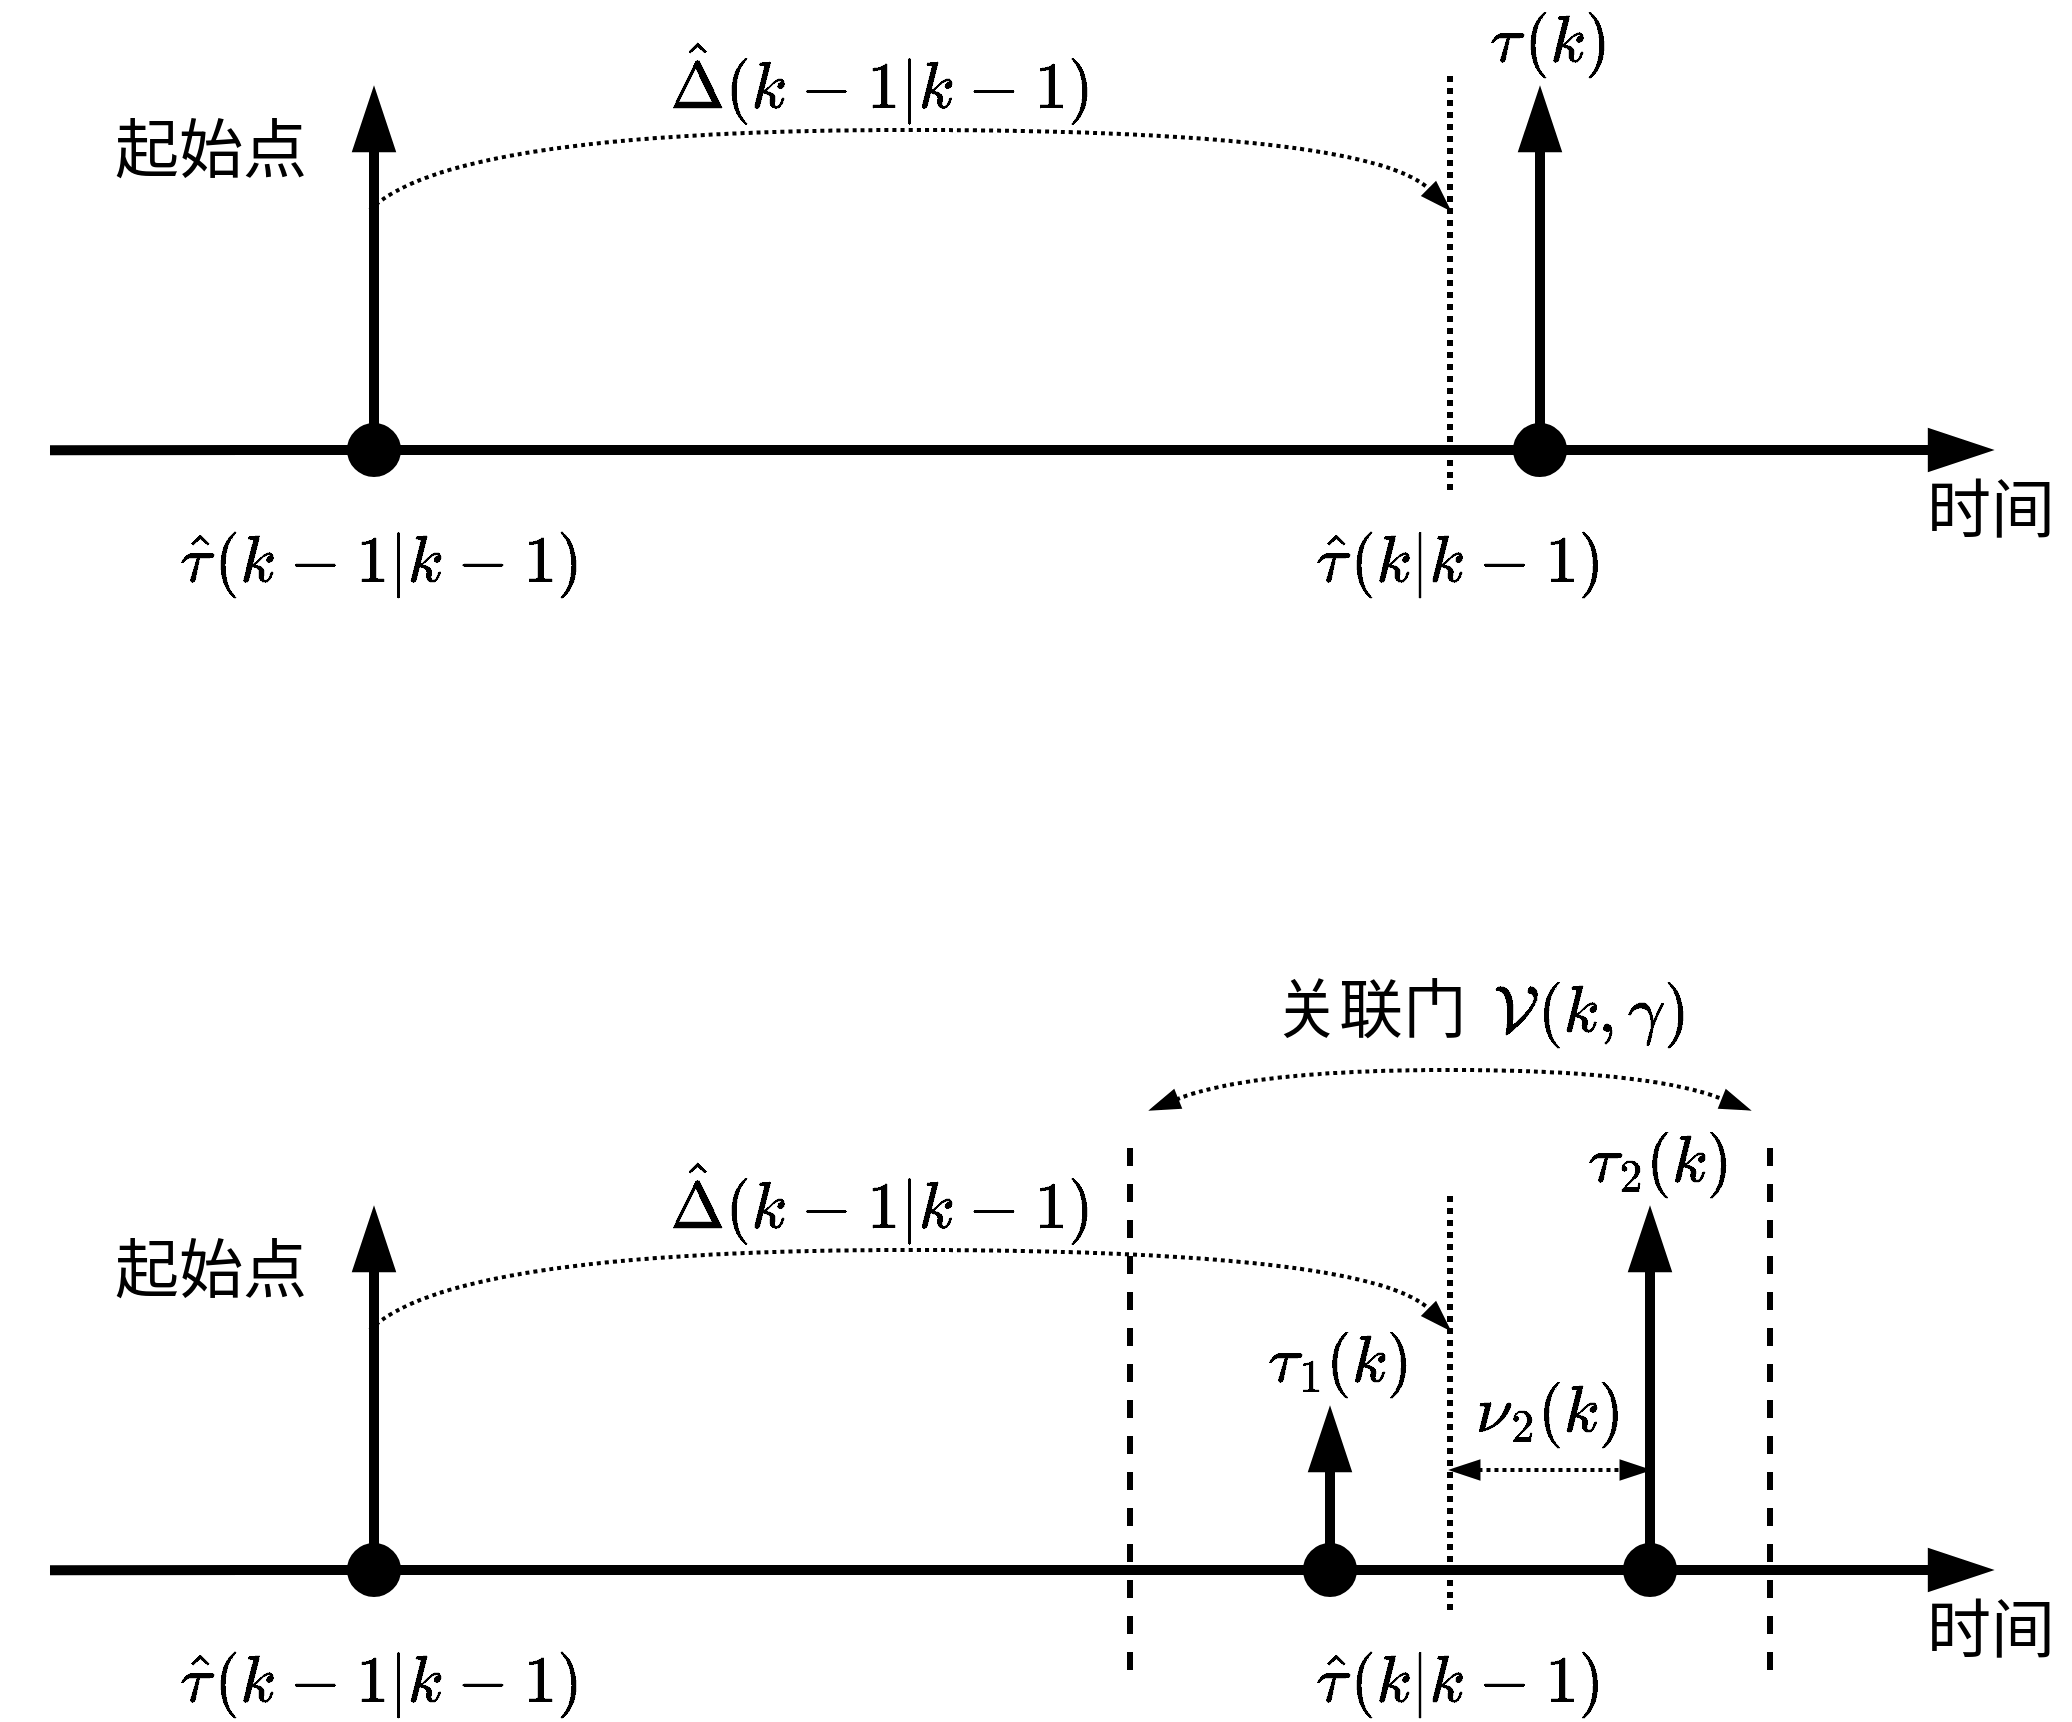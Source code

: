 <mxfile version="18.0.6" type="device"><diagram id="lHaKCPh-jEG5aPUYrFjc" name="第 1 页"><mxGraphModel dx="1455" dy="1034" grid="1" gridSize="10" guides="1" tooltips="1" connect="1" arrows="1" fold="1" page="0" pageScale="1" pageWidth="827" pageHeight="1169" math="1" shadow="0"><root><mxCell id="0"/><mxCell id="1" parent="0"/><mxCell id="0-2OGUaKQPCb4iiUYmtM-13" value="" style="endArrow=blockThin;html=1;rounded=0;sketch=0;strokeColor=#000000;strokeWidth=5;endFill=1;endSize=18;fontSize=32;fontFamily=微软雅黑;" parent="1" edge="1"><mxGeometry width="50" height="50" relative="1" as="geometry"><mxPoint x="200" y="1180.07" as="sourcePoint"/><mxPoint x="1170" y="1180" as="targetPoint"/></mxGeometry></mxCell><mxCell id="0-2OGUaKQPCb4iiUYmtM-14" value="" style="endArrow=blockThin;html=1;rounded=0;sketch=0;endSize=18;strokeColor=#000000;strokeWidth=5;startArrow=oval;startFill=1;startSize=22;endFill=1;fontSize=32;fontFamily=微软雅黑;" parent="1" edge="1"><mxGeometry width="50" height="50" relative="1" as="geometry"><mxPoint x="362" y="1180" as="sourcePoint"/><mxPoint x="362" y="1000" as="targetPoint"/></mxGeometry></mxCell><mxCell id="0-2OGUaKQPCb4iiUYmtM-15" value="" style="endArrow=blockThin;html=1;rounded=0;sketch=0;endSize=18;strokeColor=#000000;strokeWidth=5;startArrow=oval;startFill=1;startSize=22;endFill=1;fontSize=32;fontFamily=微软雅黑;" parent="1" edge="1"><mxGeometry width="50" height="50" relative="1" as="geometry"><mxPoint x="1000" y="1180" as="sourcePoint"/><mxPoint x="1000" y="1000" as="targetPoint"/></mxGeometry></mxCell><mxCell id="0-2OGUaKQPCb4iiUYmtM-16" value="" style="endArrow=blockThin;html=1;rounded=0;sketch=0;endSize=18;strokeColor=#000000;strokeWidth=5;startArrow=oval;startFill=1;startSize=22;endFill=1;fontSize=32;fontFamily=微软雅黑;" parent="1" edge="1"><mxGeometry width="50" height="50" relative="1" as="geometry"><mxPoint x="840" y="1180" as="sourcePoint"/><mxPoint x="840" y="1100" as="targetPoint"/></mxGeometry></mxCell><mxCell id="0-2OGUaKQPCb4iiUYmtM-17" value="&lt;font style=&quot;font-size: 32px;&quot;&gt;时间&lt;/font&gt;" style="text;html=1;align=center;verticalAlign=middle;resizable=0;points=[];autosize=1;strokeColor=none;fillColor=none;fontSize=32;fontFamily=微软雅黑;" parent="1" vertex="1"><mxGeometry x="1130" y="1190" width="80" height="40" as="geometry"/></mxCell><mxCell id="0-2OGUaKQPCb4iiUYmtM-18" value="" style="endArrow=none;html=1;rounded=1;sketch=0;fontFamily=微软雅黑;fontSize=32;startSize=22;endSize=18;strokeColor=#000000;strokeWidth=3;dashed=1;dashPattern=1 1;" parent="1" edge="1"><mxGeometry width="50" height="50" relative="1" as="geometry"><mxPoint x="900" y="1200" as="sourcePoint"/><mxPoint x="900" y="990" as="targetPoint"/></mxGeometry></mxCell><mxCell id="0-2OGUaKQPCb4iiUYmtM-19" value="" style="endArrow=none;html=1;sketch=0;fontFamily=微软雅黑;fontSize=32;startSize=22;endSize=18;strokeColor=#000000;strokeWidth=3;dashed=1;jumpSize=5;rounded=1;fixDash=0;snapToPoint=0;bendable=1;noJump=0;flowAnimation=0;ignoreEdge=0;orthogonalLoop=0;orthogonal=0;comic=0;enumerate=0;arcSize=20;jumpStyle=none;" parent="1" edge="1"><mxGeometry width="50" height="50" relative="1" as="geometry"><mxPoint x="1060" y="1230" as="sourcePoint"/><mxPoint x="1060" y="960" as="targetPoint"/></mxGeometry></mxCell><mxCell id="0-2OGUaKQPCb4iiUYmtM-20" value="" style="endArrow=none;html=1;sketch=0;fontFamily=微软雅黑;fontSize=32;startSize=22;endSize=18;strokeColor=#000000;strokeWidth=3;dashed=1;jumpSize=5;rounded=1;fixDash=0;snapToPoint=0;bendable=1;noJump=0;flowAnimation=0;ignoreEdge=0;orthogonalLoop=0;orthogonal=0;comic=0;enumerate=0;arcSize=20;jumpStyle=none;" parent="1" edge="1"><mxGeometry width="50" height="50" relative="1" as="geometry"><mxPoint x="740" y="1230" as="sourcePoint"/><mxPoint x="740.0" y="960" as="targetPoint"/></mxGeometry></mxCell><mxCell id="0-2OGUaKQPCb4iiUYmtM-21" value="" style="endArrow=blockThin;startArrow=blockThin;html=1;rounded=1;dashed=1;sketch=0;fontFamily=微软雅黑;fontSize=32;startSize=10;endSize=10;strokeColor=#000000;strokeWidth=2;endFill=1;startFill=1;dashPattern=1 1;" parent="1" edge="1"><mxGeometry width="50" height="50" relative="1" as="geometry"><mxPoint x="900" y="1130" as="sourcePoint"/><mxPoint x="1000" y="1130" as="targetPoint"/></mxGeometry></mxCell><mxCell id="0-2OGUaKQPCb4iiUYmtM-22" value="" style="curved=1;endArrow=blockThin;html=1;rounded=1;dashed=1;dashPattern=1 1;sketch=0;fontFamily=微软雅黑;fontSize=32;startSize=10;endSize=10;strokeColor=#000000;strokeWidth=2;endFill=1;" parent="1" edge="1"><mxGeometry width="50" height="50" relative="1" as="geometry"><mxPoint x="360" y="1060" as="sourcePoint"/><mxPoint x="900" y="1060" as="targetPoint"/><Array as="points"><mxPoint x="400" y="1020"/><mxPoint x="860" y="1020"/></Array></mxGeometry></mxCell><mxCell id="0-2OGUaKQPCb4iiUYmtM-23" value="" style="curved=1;endArrow=blockThin;html=1;rounded=1;dashed=1;dashPattern=1 1;sketch=0;fontFamily=微软雅黑;fontSize=32;startSize=10;endSize=10;strokeColor=#000000;strokeWidth=2;startArrow=blockThin;startFill=1;endFill=1;" parent="1" edge="1"><mxGeometry width="50" height="50" relative="1" as="geometry"><mxPoint x="750" y="950" as="sourcePoint"/><mxPoint x="1050" y="950" as="targetPoint"/><Array as="points"><mxPoint x="800" y="930"/><mxPoint x="1000" y="930"/></Array></mxGeometry></mxCell><mxCell id="0-2OGUaKQPCb4iiUYmtM-25" value="&lt;font style=&quot;font-size: 32px;&quot;&gt;起始点&lt;/font&gt;" style="text;html=1;align=center;verticalAlign=middle;resizable=0;points=[];autosize=1;strokeColor=none;fillColor=none;fontFamily=微软雅黑;fontSize=32;" parent="1" vertex="1"><mxGeometry x="225" y="1010" width="110" height="40" as="geometry"/></mxCell><mxCell id="0-2OGUaKQPCb4iiUYmtM-26" value="&lt;span style=&quot;font-size: 32px; text-align: left;&quot;&gt;$$ \hat{\Delta}(k-1|k-1) $$&lt;/span&gt;" style="text;html=1;align=center;verticalAlign=middle;resizable=0;points=[];autosize=1;strokeColor=none;fillColor=none;fontSize=32;fontFamily=微软雅黑;fontColor=default;" parent="1" vertex="1"><mxGeometry x="345" y="975" width="540" height="40" as="geometry"/></mxCell><mxCell id="0-2OGUaKQPCb4iiUYmtM-27" value="$$ \mathcal{V}(k,\gamma) $$" style="text;html=1;align=center;verticalAlign=middle;resizable=0;points=[];autosize=1;strokeColor=none;fillColor=none;fontSize=32;fontFamily=微软雅黑;fontColor=default;" parent="1" vertex="1"><mxGeometry x="740" y="880" width="460" height="40" as="geometry"/></mxCell><mxCell id="0-2OGUaKQPCb4iiUYmtM-28" value="$$ \hat{\tau}(k | k-1)$$" style="text;html=1;align=center;verticalAlign=middle;resizable=0;points=[];autosize=1;strokeColor=none;fillColor=none;fontSize=32;fontFamily=微软雅黑;fontColor=default;" parent="1" vertex="1"><mxGeometry x="720" y="1215" width="370" height="40" as="geometry"/></mxCell><mxCell id="0-2OGUaKQPCb4iiUYmtM-29" value="$$ \hat{\tau}(k-1|k-1)$$" style="text;html=1;align=center;verticalAlign=middle;resizable=0;points=[];autosize=1;strokeColor=none;fillColor=none;fontSize=32;fontFamily=微软雅黑;fontColor=default;" parent="1" vertex="1"><mxGeometry x="175" y="1215" width="380" height="40" as="geometry"/></mxCell><mxCell id="0-2OGUaKQPCb4iiUYmtM-30" value="$$\nu_{2}(k)$$" style="text;html=1;align=center;verticalAlign=middle;resizable=0;points=[];autosize=1;strokeColor=none;fillColor=none;fontSize=32;fontFamily=微软雅黑;fontColor=default;" parent="1" vertex="1"><mxGeometry x="830" y="1080" width="240" height="40" as="geometry"/></mxCell><mxCell id="0-2OGUaKQPCb4iiUYmtM-31" value="$$\tau_{1}(k)$$" style="text;html=1;align=center;verticalAlign=middle;resizable=0;points=[];autosize=1;strokeColor=none;fillColor=none;fontSize=32;fontFamily=微软雅黑;fontColor=default;" parent="1" vertex="1"><mxGeometry x="725" y="1055" width="240" height="40" as="geometry"/></mxCell><mxCell id="0-2OGUaKQPCb4iiUYmtM-33" value="$$\tau_2(k)$$" style="text;html=1;align=center;verticalAlign=middle;resizable=0;points=[];autosize=1;strokeColor=none;fillColor=none;fontSize=32;fontFamily=微软雅黑;fontColor=default;" parent="1" vertex="1"><mxGeometry x="890" y="955" width="230" height="40" as="geometry"/></mxCell><mxCell id="0-2OGUaKQPCb4iiUYmtM-34" value="" style="endArrow=blockThin;html=1;rounded=0;sketch=0;strokeColor=#000000;strokeWidth=5;endFill=1;endSize=18;fontSize=32;fontFamily=微软雅黑;" parent="1" edge="1"><mxGeometry width="50" height="50" relative="1" as="geometry"><mxPoint x="200" y="620.07" as="sourcePoint"/><mxPoint x="1170" y="620" as="targetPoint"/></mxGeometry></mxCell><mxCell id="0-2OGUaKQPCb4iiUYmtM-35" value="" style="endArrow=blockThin;html=1;rounded=0;sketch=0;endSize=18;strokeColor=#000000;strokeWidth=5;startArrow=oval;startFill=1;startSize=22;endFill=1;fontSize=32;fontFamily=微软雅黑;" parent="1" edge="1"><mxGeometry width="50" height="50" relative="1" as="geometry"><mxPoint x="362" y="620" as="sourcePoint"/><mxPoint x="362" y="440" as="targetPoint"/></mxGeometry></mxCell><mxCell id="0-2OGUaKQPCb4iiUYmtM-36" value="" style="endArrow=blockThin;html=1;rounded=0;sketch=0;endSize=18;strokeColor=#000000;strokeWidth=5;startArrow=oval;startFill=1;startSize=22;endFill=1;fontSize=32;fontFamily=微软雅黑;" parent="1" edge="1"><mxGeometry width="50" height="50" relative="1" as="geometry"><mxPoint x="945" y="620" as="sourcePoint"/><mxPoint x="945" y="440" as="targetPoint"/></mxGeometry></mxCell><mxCell id="0-2OGUaKQPCb4iiUYmtM-38" value="&lt;font style=&quot;font-size: 32px;&quot;&gt;时间&lt;/font&gt;" style="text;html=1;align=center;verticalAlign=middle;resizable=0;points=[];autosize=1;strokeColor=none;fillColor=none;fontSize=32;fontFamily=微软雅黑;" parent="1" vertex="1"><mxGeometry x="1130" y="630" width="80" height="40" as="geometry"/></mxCell><mxCell id="0-2OGUaKQPCb4iiUYmtM-39" value="" style="endArrow=none;html=1;rounded=1;sketch=0;fontFamily=微软雅黑;fontSize=32;startSize=22;endSize=18;strokeColor=#000000;strokeWidth=3;dashed=1;dashPattern=1 1;" parent="1" edge="1"><mxGeometry width="50" height="50" relative="1" as="geometry"><mxPoint x="900" y="640" as="sourcePoint"/><mxPoint x="900" y="430" as="targetPoint"/></mxGeometry></mxCell><mxCell id="0-2OGUaKQPCb4iiUYmtM-43" value="" style="curved=1;endArrow=blockThin;html=1;rounded=1;dashed=1;dashPattern=1 1;sketch=0;fontFamily=微软雅黑;fontSize=32;startSize=10;endSize=10;strokeColor=#000000;strokeWidth=2;endFill=1;" parent="1" edge="1"><mxGeometry width="50" height="50" relative="1" as="geometry"><mxPoint x="360" y="500" as="sourcePoint"/><mxPoint x="900" y="500" as="targetPoint"/><Array as="points"><mxPoint x="400" y="460"/><mxPoint x="860" y="460"/></Array></mxGeometry></mxCell><mxCell id="0-2OGUaKQPCb4iiUYmtM-45" value="&lt;font style=&quot;font-size: 32px;&quot;&gt;起始点&lt;/font&gt;" style="text;html=1;align=center;verticalAlign=middle;resizable=0;points=[];autosize=1;strokeColor=none;fillColor=none;fontSize=32;fontFamily=微软雅黑;" parent="1" vertex="1"><mxGeometry x="225" y="450" width="110" height="40" as="geometry"/></mxCell><mxCell id="0-2OGUaKQPCb4iiUYmtM-46" value="&lt;span style=&quot;font-size: 32px; text-align: left;&quot;&gt;$$ \hat{\Delta}(k-1|k-1) $$&lt;/span&gt;" style="text;html=1;align=center;verticalAlign=middle;resizable=0;points=[];autosize=1;strokeColor=none;fillColor=none;fontSize=32;fontFamily=微软雅黑;fontColor=default;" parent="1" vertex="1"><mxGeometry x="345" y="415" width="540" height="40" as="geometry"/></mxCell><mxCell id="0-2OGUaKQPCb4iiUYmtM-48" value="$$ \hat{\tau}(k | k-1)$$" style="text;html=1;align=center;verticalAlign=middle;resizable=0;points=[];autosize=1;strokeColor=none;fillColor=none;fontSize=32;fontFamily=微软雅黑;fontColor=default;" parent="1" vertex="1"><mxGeometry x="720" y="655" width="370" height="40" as="geometry"/></mxCell><mxCell id="0-2OGUaKQPCb4iiUYmtM-49" value="$$ \hat{\tau}(k-1|k-1)$$" style="text;html=1;align=center;verticalAlign=middle;resizable=0;points=[];autosize=1;strokeColor=none;fillColor=none;fontSize=32;fontFamily=微软雅黑;fontColor=default;" parent="1" vertex="1"><mxGeometry x="175" y="655" width="380" height="40" as="geometry"/></mxCell><mxCell id="0-2OGUaKQPCb4iiUYmtM-52" value="$$\tau(k)$$" style="text;html=1;align=center;verticalAlign=middle;resizable=0;points=[];autosize=1;strokeColor=none;fillColor=none;fontSize=32;fontFamily=微软雅黑;fontColor=default;" parent="1" vertex="1"><mxGeometry x="855" y="395" width="190" height="40" as="geometry"/></mxCell><mxCell id="0-2OGUaKQPCb4iiUYmtM-56" value="&lt;font style=&quot;font-size: 32px;&quot;&gt;关联门&lt;/font&gt;" style="text;html=1;align=center;verticalAlign=middle;resizable=0;points=[];autosize=1;strokeColor=none;fillColor=none;fontSize=32;fontFamily=微软雅黑;fontColor=default;" parent="1" vertex="1"><mxGeometry x="805" y="880" width="110" height="40" as="geometry"/></mxCell></root></mxGraphModel></diagram></mxfile>